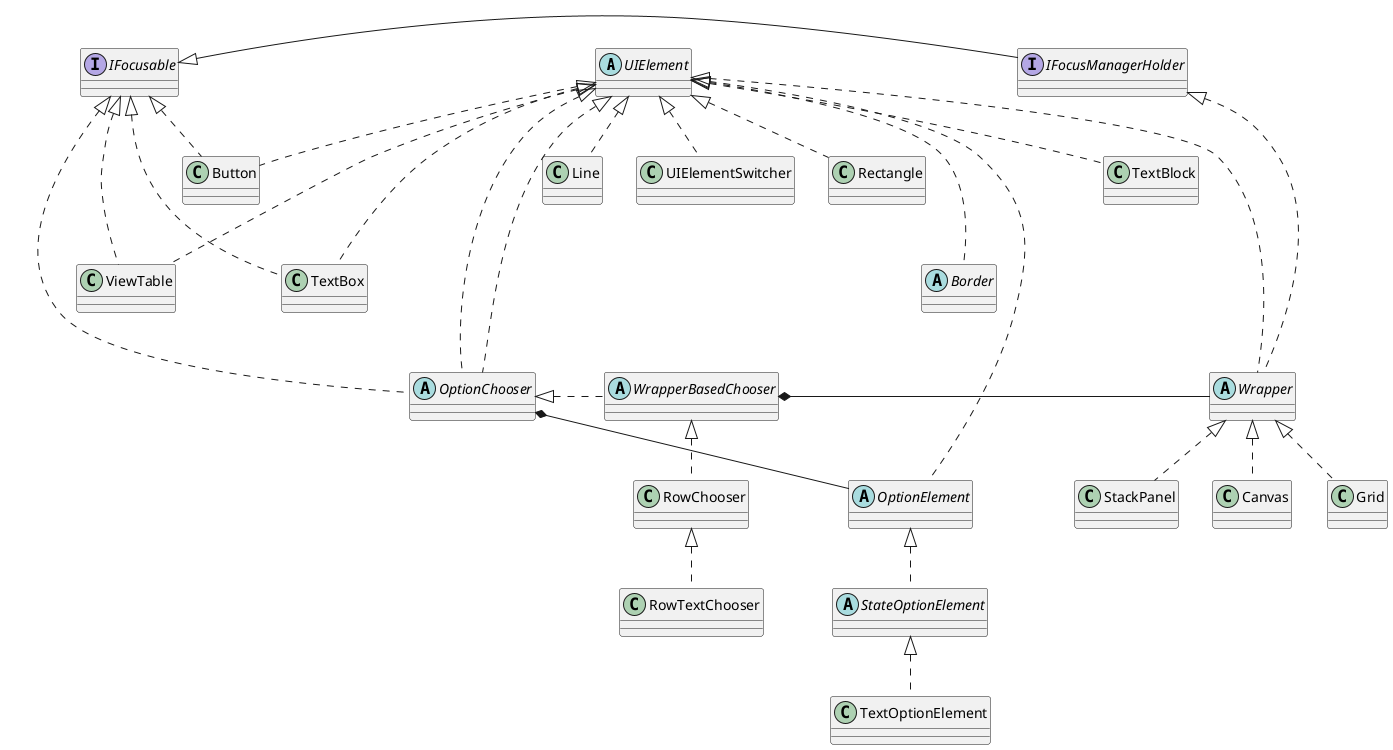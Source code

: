 ﻿@startuml

abstract UIElement
interface IFocusable
interface IFocusManagerHolder
abstract Wrapper
class Button
class Canvas
class Grid
class StackPanel
class TextBlock
class TextBox
class ViewTable
abstract OptionChooser
abstract Border
abstract WrapperBasedChooser
class RowChooser
class RowTextChooser
abstract OptionElement
abstract StateOptionElement
class TextOptionElement
class Line
class UIElementSwitcher

IFocusable <|- IFocusManagerHolder

UIElement <|.. Wrapper 
IFocusManagerHolder <|. Wrapper

Wrapper <|.. Canvas
Wrapper <|.. Grid
Wrapper <|.. StackPanel

UIElement <|.. Button
IFocusable <|.. Button

UIElement <|.. TextBlock 
UIElement <|.. TextBox
IFocusable <|... TextBox

UIElement <|... ViewTable
IFocusable <|... ViewTable

UIElement <|... OptionChooser
IFocusable <|... OptionChooser

UIElement <|... Border

UIElement <|.... OptionChooser
OptionChooser <|. WrapperBasedChooser
UIElement <|..... OptionElement
OptionChooser *- OptionElement
OptionElement <|.. StateOptionElement 
StateOptionElement <|.. TextOptionElement

WrapperBasedChooser *- Wrapper
WrapperBasedChooser <|.. RowChooser 
RowChooser <|.. RowTextChooser

UIElement <|.. Line
UIElement <|.. Rectangle

UIElement <|.. UIElementSwitcher

@enduml